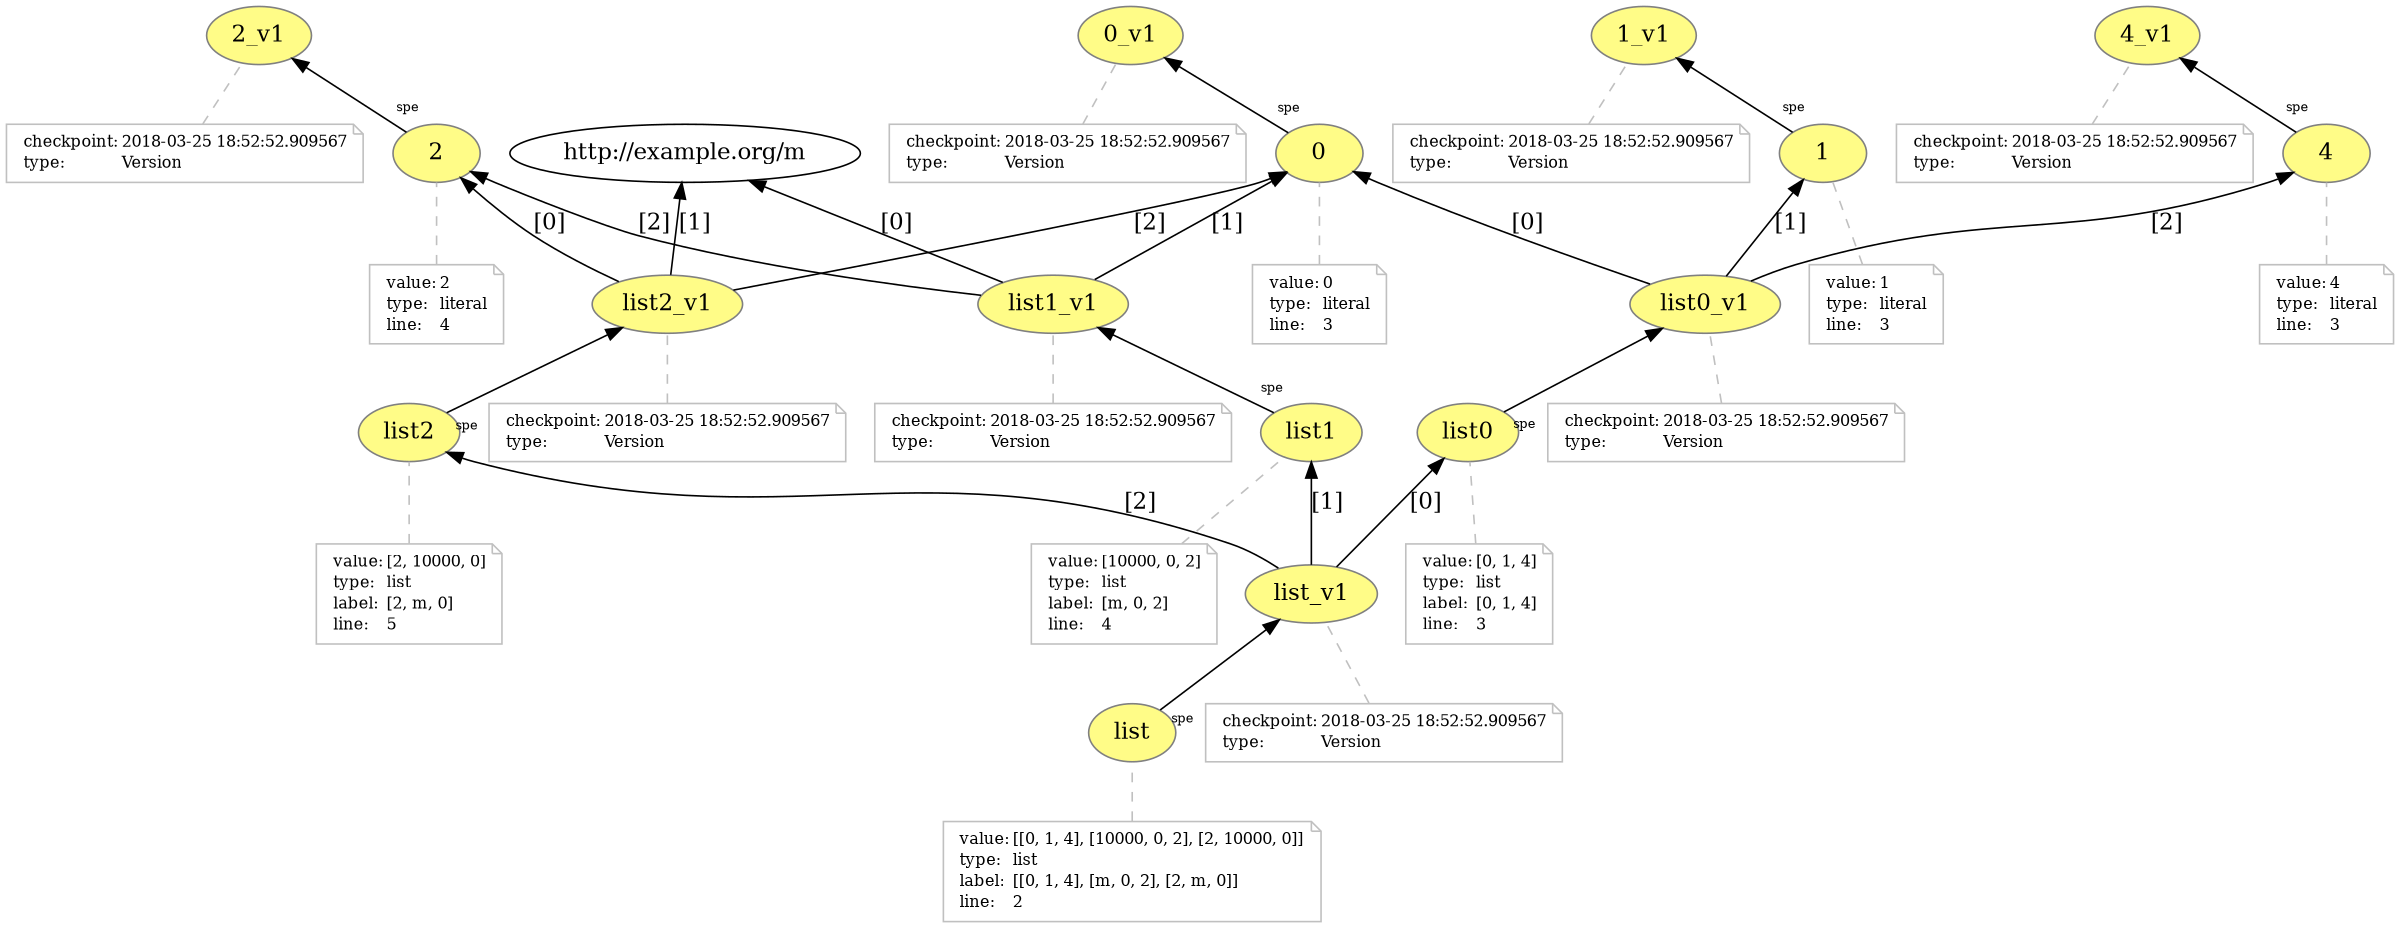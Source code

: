digraph "PROV" { size="16,12"; rankdir="BT";
"http://example.org/0" [fillcolor="#FFFC87",color="#808080",style="filled",label="0",URL="http://example.org/0"]
"http://example.org/0-attrs" [color="gray",shape="note",fontsize="10",fontcolor="black",label=<<TABLE cellpadding="0" border="0">
	<TR>
	    <TD align="left">value:</TD>
	    <TD align="left">0</TD>
	</TR>
	<TR>
	    <TD align="left">type:</TD>
	    <TD align="left">literal</TD>
	</TR>
	<TR>
	    <TD align="left">line:</TD>
	    <TD align="left">3</TD>
	</TR>
</TABLE>>]
"http://example.org/0-attrs" -> "http://example.org/0" [color="gray",style="dashed",arrowhead="none"]
"http://example.org/0_v1" [fillcolor="#FFFC87",color="#808080",style="filled",label="0_v1",URL="http://example.org/0_v1"]
"http://example.org/0_v1-attrs" [color="gray",shape="note",fontsize="10",fontcolor="black",label=<<TABLE cellpadding="0" border="0">
	<TR>
	    <TD align="left">checkpoint:</TD>
	    <TD align="left">2018-03-25 18:52:52.909567</TD>
	</TR>
	<TR>
	    <TD align="left">type:</TD>
	    <TD align="left">Version</TD>
	</TR>
</TABLE>>]
"http://example.org/0_v1-attrs" -> "http://example.org/0_v1" [color="gray",style="dashed",arrowhead="none"]
"http://example.org/0" -> "http://example.org/0_v1" [labelfontsize="8",labeldistance="1.5",labelangle="60.0",rotation="20",taillabel="spe"]
"http://example.org/1" [fillcolor="#FFFC87",color="#808080",style="filled",label="1",URL="http://example.org/1"]
"http://example.org/1-attrs" [color="gray",shape="note",fontsize="10",fontcolor="black",label=<<TABLE cellpadding="0" border="0">
	<TR>
	    <TD align="left">value:</TD>
	    <TD align="left">1</TD>
	</TR>
	<TR>
	    <TD align="left">type:</TD>
	    <TD align="left">literal</TD>
	</TR>
	<TR>
	    <TD align="left">line:</TD>
	    <TD align="left">3</TD>
	</TR>
</TABLE>>]
"http://example.org/1-attrs" -> "http://example.org/1" [color="gray",style="dashed",arrowhead="none"]
"http://example.org/1_v1" [fillcolor="#FFFC87",color="#808080",style="filled",label="1_v1",URL="http://example.org/1_v1"]
"http://example.org/1_v1-attrs" [color="gray",shape="note",fontsize="10",fontcolor="black",label=<<TABLE cellpadding="0" border="0">
	<TR>
	    <TD align="left">checkpoint:</TD>
	    <TD align="left">2018-03-25 18:52:52.909567</TD>
	</TR>
	<TR>
	    <TD align="left">type:</TD>
	    <TD align="left">Version</TD>
	</TR>
</TABLE>>]
"http://example.org/1_v1-attrs" -> "http://example.org/1_v1" [color="gray",style="dashed",arrowhead="none"]
"http://example.org/1" -> "http://example.org/1_v1" [labelfontsize="8",labeldistance="1.5",labelangle="60.0",rotation="20",taillabel="spe"]
"http://example.org/4" [fillcolor="#FFFC87",color="#808080",style="filled",label="4",URL="http://example.org/4"]
"http://example.org/4-attrs" [color="gray",shape="note",fontsize="10",fontcolor="black",label=<<TABLE cellpadding="0" border="0">
	<TR>
	    <TD align="left">value:</TD>
	    <TD align="left">4</TD>
	</TR>
	<TR>
	    <TD align="left">type:</TD>
	    <TD align="left">literal</TD>
	</TR>
	<TR>
	    <TD align="left">line:</TD>
	    <TD align="left">3</TD>
	</TR>
</TABLE>>]
"http://example.org/4-attrs" -> "http://example.org/4" [color="gray",style="dashed",arrowhead="none"]
"http://example.org/4_v1" [fillcolor="#FFFC87",color="#808080",style="filled",label="4_v1",URL="http://example.org/4_v1"]
"http://example.org/4_v1-attrs" [color="gray",shape="note",fontsize="10",fontcolor="black",label=<<TABLE cellpadding="0" border="0">
	<TR>
	    <TD align="left">checkpoint:</TD>
	    <TD align="left">2018-03-25 18:52:52.909567</TD>
	</TR>
	<TR>
	    <TD align="left">type:</TD>
	    <TD align="left">Version</TD>
	</TR>
</TABLE>>]
"http://example.org/4_v1-attrs" -> "http://example.org/4_v1" [color="gray",style="dashed",arrowhead="none"]
"http://example.org/4" -> "http://example.org/4_v1" [labelfontsize="8",labeldistance="1.5",labelangle="60.0",rotation="20",taillabel="spe"]
"http://example.org/2" [fillcolor="#FFFC87",color="#808080",style="filled",label="2",URL="http://example.org/2"]
"http://example.org/2-attrs" [color="gray",shape="note",fontsize="10",fontcolor="black",label=<<TABLE cellpadding="0" border="0">
	<TR>
	    <TD align="left">value:</TD>
	    <TD align="left">2</TD>
	</TR>
	<TR>
	    <TD align="left">type:</TD>
	    <TD align="left">literal</TD>
	</TR>
	<TR>
	    <TD align="left">line:</TD>
	    <TD align="left">4</TD>
	</TR>
</TABLE>>]
"http://example.org/2-attrs" -> "http://example.org/2" [color="gray",style="dashed",arrowhead="none"]
"http://example.org/2_v1" [fillcolor="#FFFC87",color="#808080",style="filled",label="2_v1",URL="http://example.org/2_v1"]
"http://example.org/2_v1-attrs" [color="gray",shape="note",fontsize="10",fontcolor="black",label=<<TABLE cellpadding="0" border="0">
	<TR>
	    <TD align="left">checkpoint:</TD>
	    <TD align="left">2018-03-25 18:52:52.909567</TD>
	</TR>
	<TR>
	    <TD align="left">type:</TD>
	    <TD align="left">Version</TD>
	</TR>
</TABLE>>]
"http://example.org/2_v1-attrs" -> "http://example.org/2_v1" [color="gray",style="dashed",arrowhead="none"]
"http://example.org/2" -> "http://example.org/2_v1" [labelfontsize="8",labeldistance="1.5",labelangle="60.0",rotation="20",taillabel="spe"]
"http://example.org/list" [fillcolor="#FFFC87",color="#808080",style="filled",label="list",URL="http://example.org/list"]
"http://example.org/list-attrs" [color="gray",shape="note",fontsize="10",fontcolor="black",label=<<TABLE cellpadding="0" border="0">
	<TR>
	    <TD align="left">value:</TD>
	    <TD align="left">[[0, 1, 4], [10000, 0, 2], [2, 10000, 0]]</TD>
	</TR>
	<TR>
	    <TD align="left">type:</TD>
	    <TD align="left">list</TD>
	</TR>
	<TR>
	    <TD align="left">label:</TD>
	    <TD align="left">[[0, 1, 4], [m, 0, 2], [2, m, 0]]</TD>
	</TR>
	<TR>
	    <TD align="left">line:</TD>
	    <TD align="left">2</TD>
	</TR>
</TABLE>>]
"http://example.org/list-attrs" -> "http://example.org/list" [color="gray",style="dashed",arrowhead="none"]
"http://example.org/list_v1" [fillcolor="#FFFC87",color="#808080",style="filled",label="list_v1",URL="http://example.org/list_v1"]
"http://example.org/list_v1-attrs" [color="gray",shape="note",fontsize="10",fontcolor="black",label=<<TABLE cellpadding="0" border="0">
	<TR>
	    <TD align="left">checkpoint:</TD>
	    <TD align="left">2018-03-25 18:52:52.909567</TD>
	</TR>
	<TR>
	    <TD align="left">type:</TD>
	    <TD align="left">Version</TD>
	</TR>
</TABLE>>]
"http://example.org/list_v1-attrs" -> "http://example.org/list_v1" [color="gray",style="dashed",arrowhead="none"]
"http://example.org/list" -> "http://example.org/list_v1" [labelfontsize="8",labeldistance="1.5",labelangle="60.0",rotation="20",taillabel="spe"]
"http://example.org/list0" [fillcolor="#FFFC87",color="#808080",style="filled",label="list0",URL="http://example.org/list0"]
"http://example.org/list0-attrs" [color="gray",shape="note",fontsize="10",fontcolor="black",label=<<TABLE cellpadding="0" border="0">
	<TR>
	    <TD align="left">value:</TD>
	    <TD align="left">[0, 1, 4]</TD>
	</TR>
	<TR>
	    <TD align="left">type:</TD>
	    <TD align="left">list</TD>
	</TR>
	<TR>
	    <TD align="left">label:</TD>
	    <TD align="left">[0, 1, 4]</TD>
	</TR>
	<TR>
	    <TD align="left">line:</TD>
	    <TD align="left">3</TD>
	</TR>
</TABLE>>]
"http://example.org/list0-attrs" -> "http://example.org/list0" [color="gray",style="dashed",arrowhead="none"]
"http://example.org/list0_v1" [fillcolor="#FFFC87",color="#808080",style="filled",label="list0_v1",URL="http://example.org/list0_v1"]
"http://example.org/list0_v1-attrs" [color="gray",shape="note",fontsize="10",fontcolor="black",label=<<TABLE cellpadding="0" border="0">
	<TR>
	    <TD align="left">checkpoint:</TD>
	    <TD align="left">2018-03-25 18:52:52.909567</TD>
	</TR>
	<TR>
	    <TD align="left">type:</TD>
	    <TD align="left">Version</TD>
	</TR>
</TABLE>>]
"http://example.org/list0_v1-attrs" -> "http://example.org/list0_v1" [color="gray",style="dashed",arrowhead="none"]
"http://example.org/list0" -> "http://example.org/list0_v1" [labelfontsize="8",labeldistance="1.5",labelangle="60.0",rotation="20",taillabel="spe"]
"http://example.org/list_v1" -> "http://example.org/list0" [fontsize="14",distance="1.5",angle="60.0",rotation="20",label="[0]"]
"http://example.org/list0_v1" -> "http://example.org/0" [fontsize="14",distance="1.5",angle="60.0",rotation="20",label="[0]"]
"http://example.org/list0_v1" -> "http://example.org/1" [fontsize="14",distance="1.5",angle="60.0",rotation="20",label="[1]"]
"http://example.org/list0_v1" -> "http://example.org/4" [fontsize="14",distance="1.5",angle="60.0",rotation="20",label="[2]"]
"http://example.org/list1" [fillcolor="#FFFC87",color="#808080",style="filled",label="list1",URL="http://example.org/list1"]
"http://example.org/list1-attrs" [color="gray",shape="note",fontsize="10",fontcolor="black",label=<<TABLE cellpadding="0" border="0">
	<TR>
	    <TD align="left">value:</TD>
	    <TD align="left">[10000, 0, 2]</TD>
	</TR>
	<TR>
	    <TD align="left">type:</TD>
	    <TD align="left">list</TD>
	</TR>
	<TR>
	    <TD align="left">label:</TD>
	    <TD align="left">[m, 0, 2]</TD>
	</TR>
	<TR>
	    <TD align="left">line:</TD>
	    <TD align="left">4</TD>
	</TR>
</TABLE>>]
"http://example.org/list1-attrs" -> "http://example.org/list1" [color="gray",style="dashed",arrowhead="none"]
"http://example.org/list1_v1" [fillcolor="#FFFC87",color="#808080",style="filled",label="list1_v1",URL="http://example.org/list1_v1"]
"http://example.org/list1_v1-attrs" [color="gray",shape="note",fontsize="10",fontcolor="black",label=<<TABLE cellpadding="0" border="0">
	<TR>
	    <TD align="left">checkpoint:</TD>
	    <TD align="left">2018-03-25 18:52:52.909567</TD>
	</TR>
	<TR>
	    <TD align="left">type:</TD>
	    <TD align="left">Version</TD>
	</TR>
</TABLE>>]
"http://example.org/list1_v1-attrs" -> "http://example.org/list1_v1" [color="gray",style="dashed",arrowhead="none"]
"http://example.org/list1" -> "http://example.org/list1_v1" [labelfontsize="8",labeldistance="1.5",labelangle="60.0",rotation="20",taillabel="spe"]
"http://example.org/list_v1" -> "http://example.org/list1" [fontsize="14",distance="1.5",angle="60.0",rotation="20",label="[1]"]
"http://example.org/list1_v1" -> "http://example.org/m" [fontsize="14",distance="1.5",angle="60.0",rotation="20",label="[0]"]
"http://example.org/list1_v1" -> "http://example.org/0" [fontsize="14",distance="1.5",angle="60.0",rotation="20",label="[1]"]
"http://example.org/list1_v1" -> "http://example.org/2" [fontsize="14",distance="1.5",angle="60.0",rotation="20",label="[2]"]
"http://example.org/list2" [fillcolor="#FFFC87",color="#808080",style="filled",label="list2",URL="http://example.org/list2"]
"http://example.org/list2-attrs" [color="gray",shape="note",fontsize="10",fontcolor="black",label=<<TABLE cellpadding="0" border="0">
	<TR>
	    <TD align="left">value:</TD>
	    <TD align="left">[2, 10000, 0]</TD>
	</TR>
	<TR>
	    <TD align="left">type:</TD>
	    <TD align="left">list</TD>
	</TR>
	<TR>
	    <TD align="left">label:</TD>
	    <TD align="left">[2, m, 0]</TD>
	</TR>
	<TR>
	    <TD align="left">line:</TD>
	    <TD align="left">5</TD>
	</TR>
</TABLE>>]
"http://example.org/list2-attrs" -> "http://example.org/list2" [color="gray",style="dashed",arrowhead="none"]
"http://example.org/list2_v1" [fillcolor="#FFFC87",color="#808080",style="filled",label="list2_v1",URL="http://example.org/list2_v1"]
"http://example.org/list2_v1-attrs" [color="gray",shape="note",fontsize="10",fontcolor="black",label=<<TABLE cellpadding="0" border="0">
	<TR>
	    <TD align="left">checkpoint:</TD>
	    <TD align="left">2018-03-25 18:52:52.909567</TD>
	</TR>
	<TR>
	    <TD align="left">type:</TD>
	    <TD align="left">Version</TD>
	</TR>
</TABLE>>]
"http://example.org/list2_v1-attrs" -> "http://example.org/list2_v1" [color="gray",style="dashed",arrowhead="none"]
"http://example.org/list2" -> "http://example.org/list2_v1" [labelfontsize="8",labeldistance="1.5",labelangle="60.0",rotation="20",taillabel="spe"]
"http://example.org/list_v1" -> "http://example.org/list2" [fontsize="14",distance="1.5",angle="60.0",rotation="20",label="[2]"]
"http://example.org/list2_v1" -> "http://example.org/2" [fontsize="14",distance="1.5",angle="60.0",rotation="20",label="[0]"]
"http://example.org/list2_v1" -> "http://example.org/m" [fontsize="14",distance="1.5",angle="60.0",rotation="20",label="[1]"]
"http://example.org/list2_v1" -> "http://example.org/0" [fontsize="14",distance="1.5",angle="60.0",rotation="20",label="[2]"]
}
